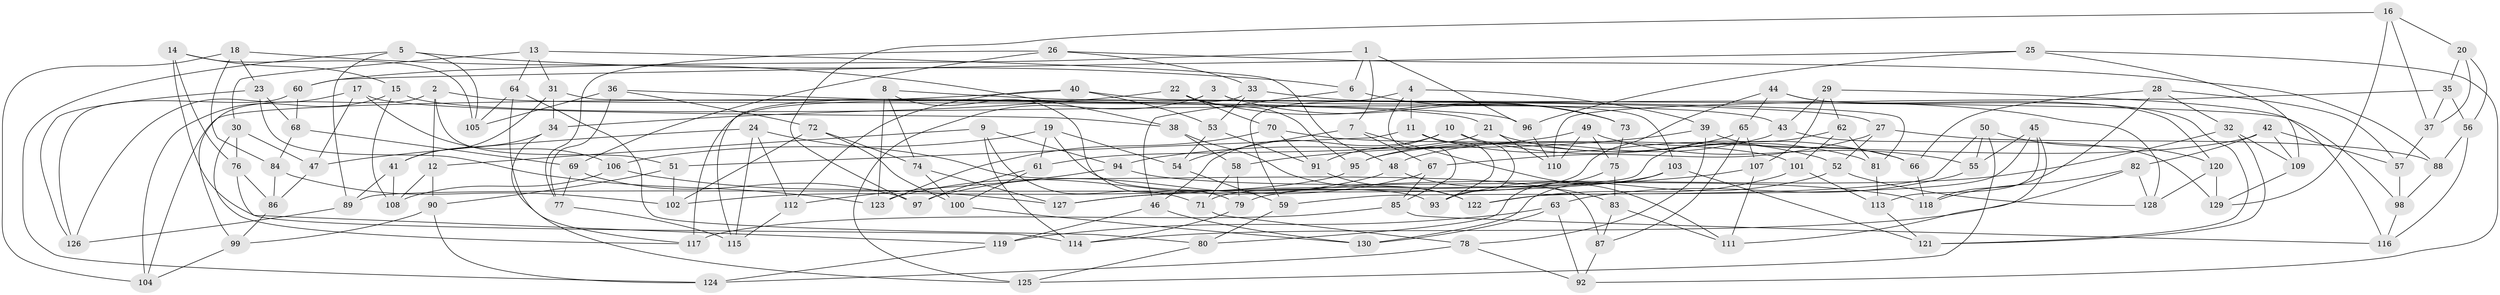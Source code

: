 // coarse degree distribution, {8: 0.12307692307692308, 6: 0.26153846153846155, 4: 0.35384615384615387, 5: 0.07692307692307693, 15: 0.015384615384615385, 7: 0.046153846153846156, 9: 0.03076923076923077, 10: 0.015384615384615385, 3: 0.07692307692307693}
// Generated by graph-tools (version 1.1) at 2025/20/03/04/25 18:20:28]
// undirected, 130 vertices, 260 edges
graph export_dot {
graph [start="1"]
  node [color=gray90,style=filled];
  1;
  2;
  3;
  4;
  5;
  6;
  7;
  8;
  9;
  10;
  11;
  12;
  13;
  14;
  15;
  16;
  17;
  18;
  19;
  20;
  21;
  22;
  23;
  24;
  25;
  26;
  27;
  28;
  29;
  30;
  31;
  32;
  33;
  34;
  35;
  36;
  37;
  38;
  39;
  40;
  41;
  42;
  43;
  44;
  45;
  46;
  47;
  48;
  49;
  50;
  51;
  52;
  53;
  54;
  55;
  56;
  57;
  58;
  59;
  60;
  61;
  62;
  63;
  64;
  65;
  66;
  67;
  68;
  69;
  70;
  71;
  72;
  73;
  74;
  75;
  76;
  77;
  78;
  79;
  80;
  81;
  82;
  83;
  84;
  85;
  86;
  87;
  88;
  89;
  90;
  91;
  92;
  93;
  94;
  95;
  96;
  97;
  98;
  99;
  100;
  101;
  102;
  103;
  104;
  105;
  106;
  107;
  108;
  109;
  110;
  111;
  112;
  113;
  114;
  115;
  116;
  117;
  118;
  119;
  120;
  121;
  122;
  123;
  124;
  125;
  126;
  127;
  128;
  129;
  130;
  1 -- 6;
  1 -- 7;
  1 -- 96;
  1 -- 60;
  2 -- 51;
  2 -- 21;
  2 -- 99;
  2 -- 12;
  3 -- 115;
  3 -- 125;
  3 -- 103;
  3 -- 73;
  4 -- 85;
  4 -- 39;
  4 -- 11;
  4 -- 59;
  5 -- 6;
  5 -- 105;
  5 -- 89;
  5 -- 124;
  6 -- 46;
  6 -- 73;
  7 -- 54;
  7 -- 111;
  7 -- 67;
  8 -- 27;
  8 -- 123;
  8 -- 74;
  8 -- 79;
  9 -- 12;
  9 -- 114;
  9 -- 71;
  9 -- 94;
  10 -- 66;
  10 -- 91;
  10 -- 93;
  10 -- 46;
  11 -- 51;
  11 -- 93;
  11 -- 52;
  12 -- 108;
  12 -- 90;
  13 -- 30;
  13 -- 31;
  13 -- 48;
  13 -- 64;
  14 -- 76;
  14 -- 105;
  14 -- 15;
  14 -- 114;
  15 -- 108;
  15 -- 104;
  15 -- 43;
  16 -- 20;
  16 -- 97;
  16 -- 37;
  16 -- 129;
  17 -- 47;
  17 -- 106;
  17 -- 38;
  17 -- 126;
  18 -- 23;
  18 -- 104;
  18 -- 38;
  18 -- 84;
  19 -- 93;
  19 -- 54;
  19 -- 106;
  19 -- 61;
  20 -- 35;
  20 -- 56;
  20 -- 37;
  21 -- 81;
  21 -- 61;
  21 -- 110;
  22 -- 70;
  22 -- 95;
  22 -- 73;
  22 -- 34;
  23 -- 68;
  23 -- 126;
  23 -- 123;
  24 -- 112;
  24 -- 87;
  24 -- 47;
  24 -- 115;
  25 -- 96;
  25 -- 60;
  25 -- 109;
  25 -- 92;
  26 -- 88;
  26 -- 69;
  26 -- 33;
  26 -- 77;
  27 -- 88;
  27 -- 67;
  27 -- 52;
  28 -- 66;
  28 -- 118;
  28 -- 32;
  28 -- 57;
  29 -- 43;
  29 -- 107;
  29 -- 116;
  29 -- 62;
  30 -- 117;
  30 -- 47;
  30 -- 76;
  31 -- 81;
  31 -- 41;
  31 -- 34;
  32 -- 109;
  32 -- 121;
  32 -- 79;
  33 -- 117;
  33 -- 53;
  33 -- 128;
  34 -- 41;
  34 -- 125;
  35 -- 110;
  35 -- 37;
  35 -- 56;
  36 -- 96;
  36 -- 72;
  36 -- 105;
  36 -- 77;
  37 -- 57;
  38 -- 58;
  38 -- 122;
  39 -- 58;
  39 -- 78;
  39 -- 66;
  40 -- 98;
  40 -- 104;
  40 -- 53;
  40 -- 112;
  41 -- 108;
  41 -- 89;
  42 -- 109;
  42 -- 57;
  42 -- 95;
  42 -- 82;
  43 -- 48;
  43 -- 129;
  44 -- 71;
  44 -- 120;
  44 -- 65;
  44 -- 121;
  45 -- 55;
  45 -- 111;
  45 -- 113;
  45 -- 122;
  46 -- 130;
  46 -- 119;
  47 -- 86;
  48 -- 123;
  48 -- 83;
  49 -- 94;
  49 -- 55;
  49 -- 75;
  49 -- 110;
  50 -- 120;
  50 -- 125;
  50 -- 55;
  50 -- 59;
  51 -- 102;
  51 -- 90;
  52 -- 128;
  52 -- 93;
  53 -- 91;
  53 -- 54;
  54 -- 59;
  55 -- 63;
  56 -- 116;
  56 -- 88;
  57 -- 98;
  58 -- 71;
  58 -- 79;
  59 -- 80;
  60 -- 126;
  60 -- 68;
  61 -- 100;
  61 -- 97;
  62 -- 101;
  62 -- 89;
  62 -- 81;
  63 -- 130;
  63 -- 119;
  63 -- 92;
  64 -- 105;
  64 -- 117;
  64 -- 80;
  65 -- 87;
  65 -- 95;
  65 -- 107;
  66 -- 118;
  67 -- 85;
  67 -- 97;
  68 -- 69;
  68 -- 84;
  69 -- 77;
  69 -- 97;
  70 -- 123;
  70 -- 101;
  70 -- 91;
  71 -- 78;
  72 -- 102;
  72 -- 74;
  72 -- 100;
  73 -- 75;
  74 -- 127;
  74 -- 100;
  75 -- 83;
  75 -- 80;
  76 -- 86;
  76 -- 119;
  77 -- 115;
  78 -- 92;
  78 -- 124;
  79 -- 114;
  80 -- 125;
  81 -- 113;
  82 -- 128;
  82 -- 118;
  82 -- 114;
  83 -- 87;
  83 -- 111;
  84 -- 102;
  84 -- 86;
  85 -- 116;
  85 -- 117;
  86 -- 99;
  87 -- 92;
  88 -- 98;
  89 -- 126;
  90 -- 124;
  90 -- 99;
  91 -- 122;
  94 -- 118;
  94 -- 112;
  95 -- 102;
  96 -- 110;
  98 -- 116;
  99 -- 104;
  100 -- 130;
  101 -- 122;
  101 -- 113;
  103 -- 121;
  103 -- 130;
  103 -- 127;
  106 -- 127;
  106 -- 108;
  107 -- 111;
  107 -- 127;
  109 -- 129;
  112 -- 115;
  113 -- 121;
  119 -- 124;
  120 -- 128;
  120 -- 129;
}
